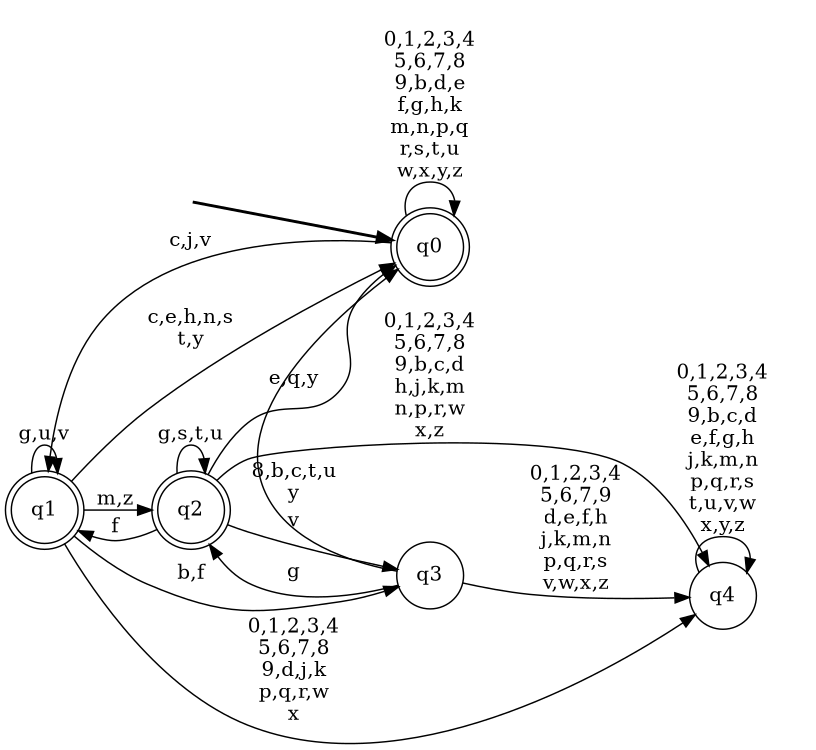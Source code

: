 digraph BlueStar {
__start0 [style = invis, shape = none, label = "", width = 0, height = 0];

rankdir=LR;
size="8,5";

s0 [style="rounded,filled", color="black", fillcolor="white" shape="doublecircle", label="q0"];
s1 [style="rounded,filled", color="black", fillcolor="white" shape="doublecircle", label="q1"];
s2 [style="rounded,filled", color="black", fillcolor="white" shape="doublecircle", label="q2"];
s3 [style="filled", color="black", fillcolor="white" shape="circle", label="q3"];
s4 [style="filled", color="black", fillcolor="white" shape="circle", label="q4"];
subgraph cluster_main { 
	graph [pad=".75", ranksep="0.15", nodesep="0.15"];
	 style=invis; 
	__start0 -> s0 [penwidth=2];
}
s0 -> s0 [label="0,1,2,3,4\n5,6,7,8\n9,b,d,e\nf,g,h,k\nm,n,p,q\nr,s,t,u\nw,x,y,z"];
s0 -> s1 [label="c,j,v"];
s1 -> s0 [label="c,e,h,n,s\nt,y"];
s1 -> s1 [label="g,u,v"];
s1 -> s2 [label="m,z"];
s1 -> s3 [label="b,f"];
s1 -> s4 [label="0,1,2,3,4\n5,6,7,8\n9,d,j,k\np,q,r,w\nx"];
s2 -> s0 [label="e,q,y"];
s2 -> s1 [label="f"];
s2 -> s2 [label="g,s,t,u"];
s2 -> s3 [label="v"];
s2 -> s4 [label="0,1,2,3,4\n5,6,7,8\n9,b,c,d\nh,j,k,m\nn,p,r,w\nx,z"];
s3 -> s0 [label="8,b,c,t,u\ny"];
s3 -> s2 [label="g"];
s3 -> s4 [label="0,1,2,3,4\n5,6,7,9\nd,e,f,h\nj,k,m,n\np,q,r,s\nv,w,x,z"];
s4 -> s4 [label="0,1,2,3,4\n5,6,7,8\n9,b,c,d\ne,f,g,h\nj,k,m,n\np,q,r,s\nt,u,v,w\nx,y,z"];

}